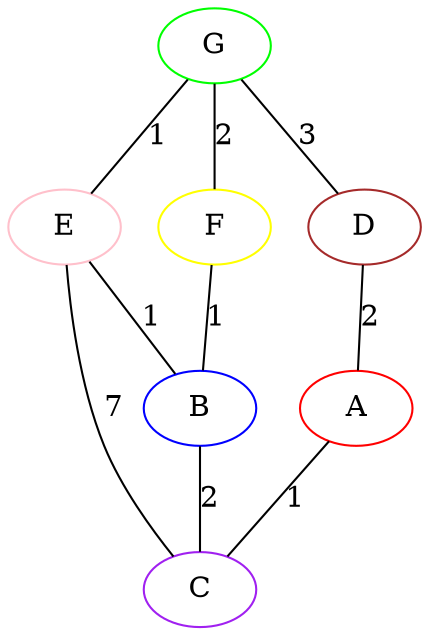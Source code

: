 graph "Processed Weighted Graph" {
	G [color=green]
	E [color=pink]
	D [color=brown]
	F [color=yellow]
	B [color=blue]
	A [color=red]
	C [color=purple]
	G -- E [label=1]
	G -- D [label=3]
	G -- F [label=2]
	E -- B [label=1]
	E -- C [label=7]
	D -- A [label=2]
	F -- B [label=1]
	B -- C [label=2]
	A -- C [label=1]
}
